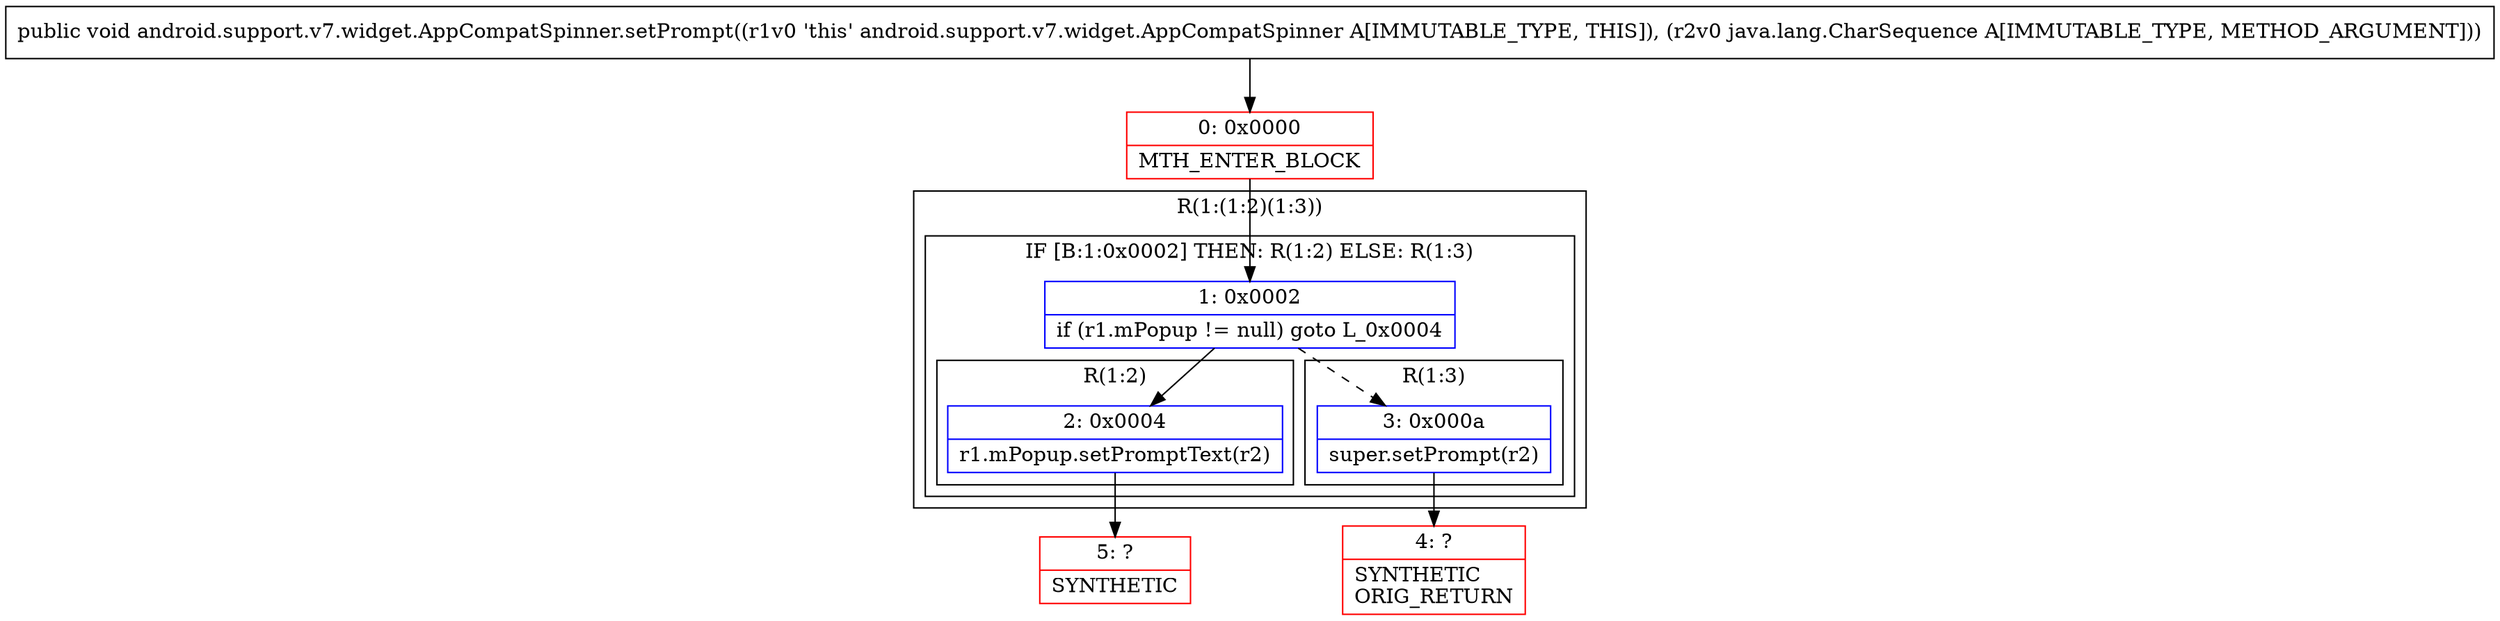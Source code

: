 digraph "CFG forandroid.support.v7.widget.AppCompatSpinner.setPrompt(Ljava\/lang\/CharSequence;)V" {
subgraph cluster_Region_303276427 {
label = "R(1:(1:2)(1:3))";
node [shape=record,color=blue];
subgraph cluster_IfRegion_602833075 {
label = "IF [B:1:0x0002] THEN: R(1:2) ELSE: R(1:3)";
node [shape=record,color=blue];
Node_1 [shape=record,label="{1\:\ 0x0002|if (r1.mPopup != null) goto L_0x0004\l}"];
subgraph cluster_Region_864306921 {
label = "R(1:2)";
node [shape=record,color=blue];
Node_2 [shape=record,label="{2\:\ 0x0004|r1.mPopup.setPromptText(r2)\l}"];
}
subgraph cluster_Region_1718985322 {
label = "R(1:3)";
node [shape=record,color=blue];
Node_3 [shape=record,label="{3\:\ 0x000a|super.setPrompt(r2)\l}"];
}
}
}
Node_0 [shape=record,color=red,label="{0\:\ 0x0000|MTH_ENTER_BLOCK\l}"];
Node_4 [shape=record,color=red,label="{4\:\ ?|SYNTHETIC\lORIG_RETURN\l}"];
Node_5 [shape=record,color=red,label="{5\:\ ?|SYNTHETIC\l}"];
MethodNode[shape=record,label="{public void android.support.v7.widget.AppCompatSpinner.setPrompt((r1v0 'this' android.support.v7.widget.AppCompatSpinner A[IMMUTABLE_TYPE, THIS]), (r2v0 java.lang.CharSequence A[IMMUTABLE_TYPE, METHOD_ARGUMENT])) }"];
MethodNode -> Node_0;
Node_1 -> Node_2;
Node_1 -> Node_3[style=dashed];
Node_2 -> Node_5;
Node_3 -> Node_4;
Node_0 -> Node_1;
}

